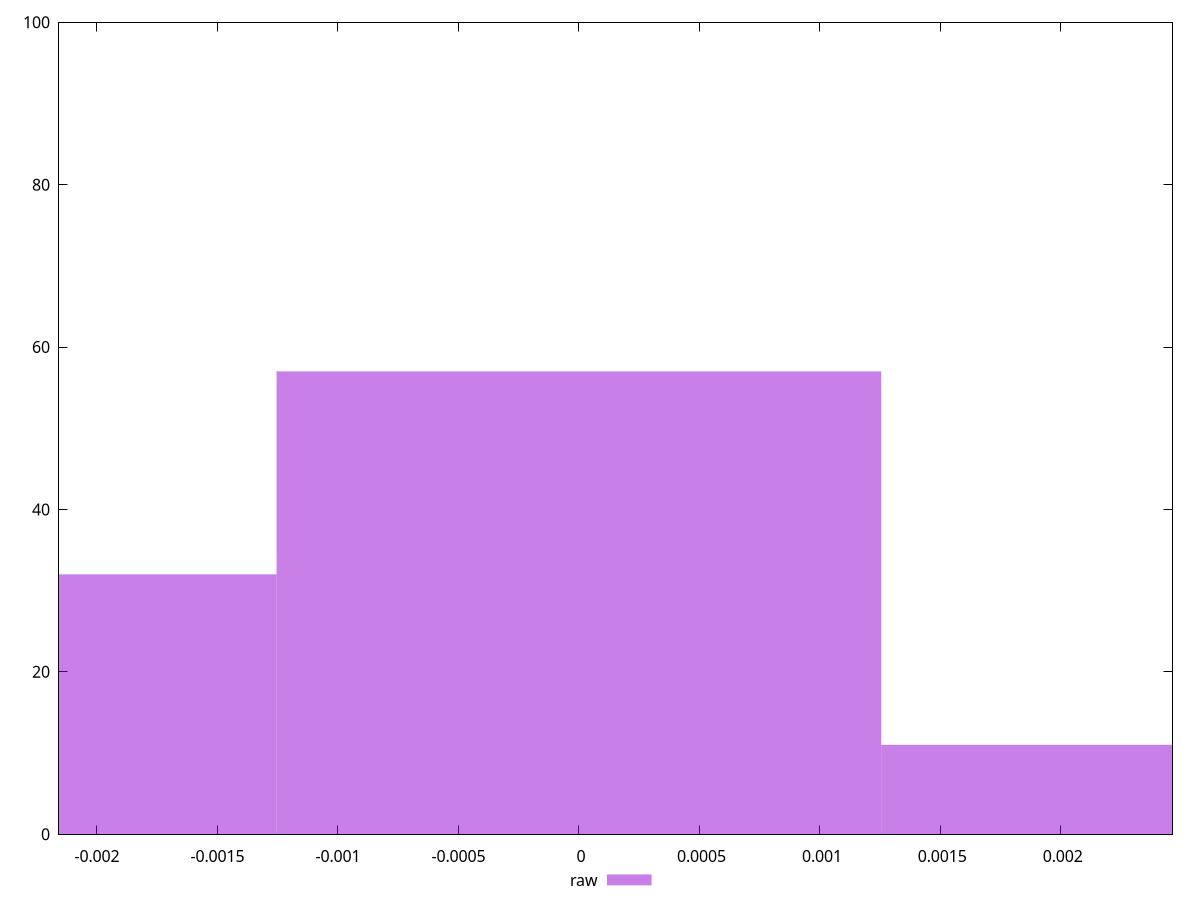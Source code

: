 reset

$raw <<EOF
0 57
-0.0025093245245201108 32
0.0025093245245201108 11
EOF

set key outside below
set boxwidth 0.0025093245245201108
set xrange [-0.0021574016333571334:0.0024632437711335007]
set yrange [0:100]
set trange [0:100]
set style fill transparent solid 0.5 noborder
set terminal svg size 640, 490 enhanced background rgb 'white'
set output "reprap/meta/score-difference/samples/pages+cached+noexternal+nosvg/raw/histogram.svg"

plot $raw title "raw" with boxes

reset
